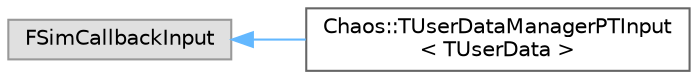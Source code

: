 digraph "Graphical Class Hierarchy"
{
 // INTERACTIVE_SVG=YES
 // LATEX_PDF_SIZE
  bgcolor="transparent";
  edge [fontname=Helvetica,fontsize=10,labelfontname=Helvetica,labelfontsize=10];
  node [fontname=Helvetica,fontsize=10,shape=box,height=0.2,width=0.4];
  rankdir="LR";
  Node0 [id="Node000000",label="FSimCallbackInput",height=0.2,width=0.4,color="grey60", fillcolor="#E0E0E0", style="filled",tooltip=" "];
  Node0 -> Node1 [id="edge5081_Node000000_Node000001",dir="back",color="steelblue1",style="solid",tooltip=" "];
  Node1 [id="Node000001",label="Chaos::TUserDataManagerPTInput\l\< TUserData \>",height=0.2,width=0.4,color="grey40", fillcolor="white", style="filled",URL="$d5/d26/structChaos_1_1TUserDataManagerPTInput.html",tooltip=" "];
}
